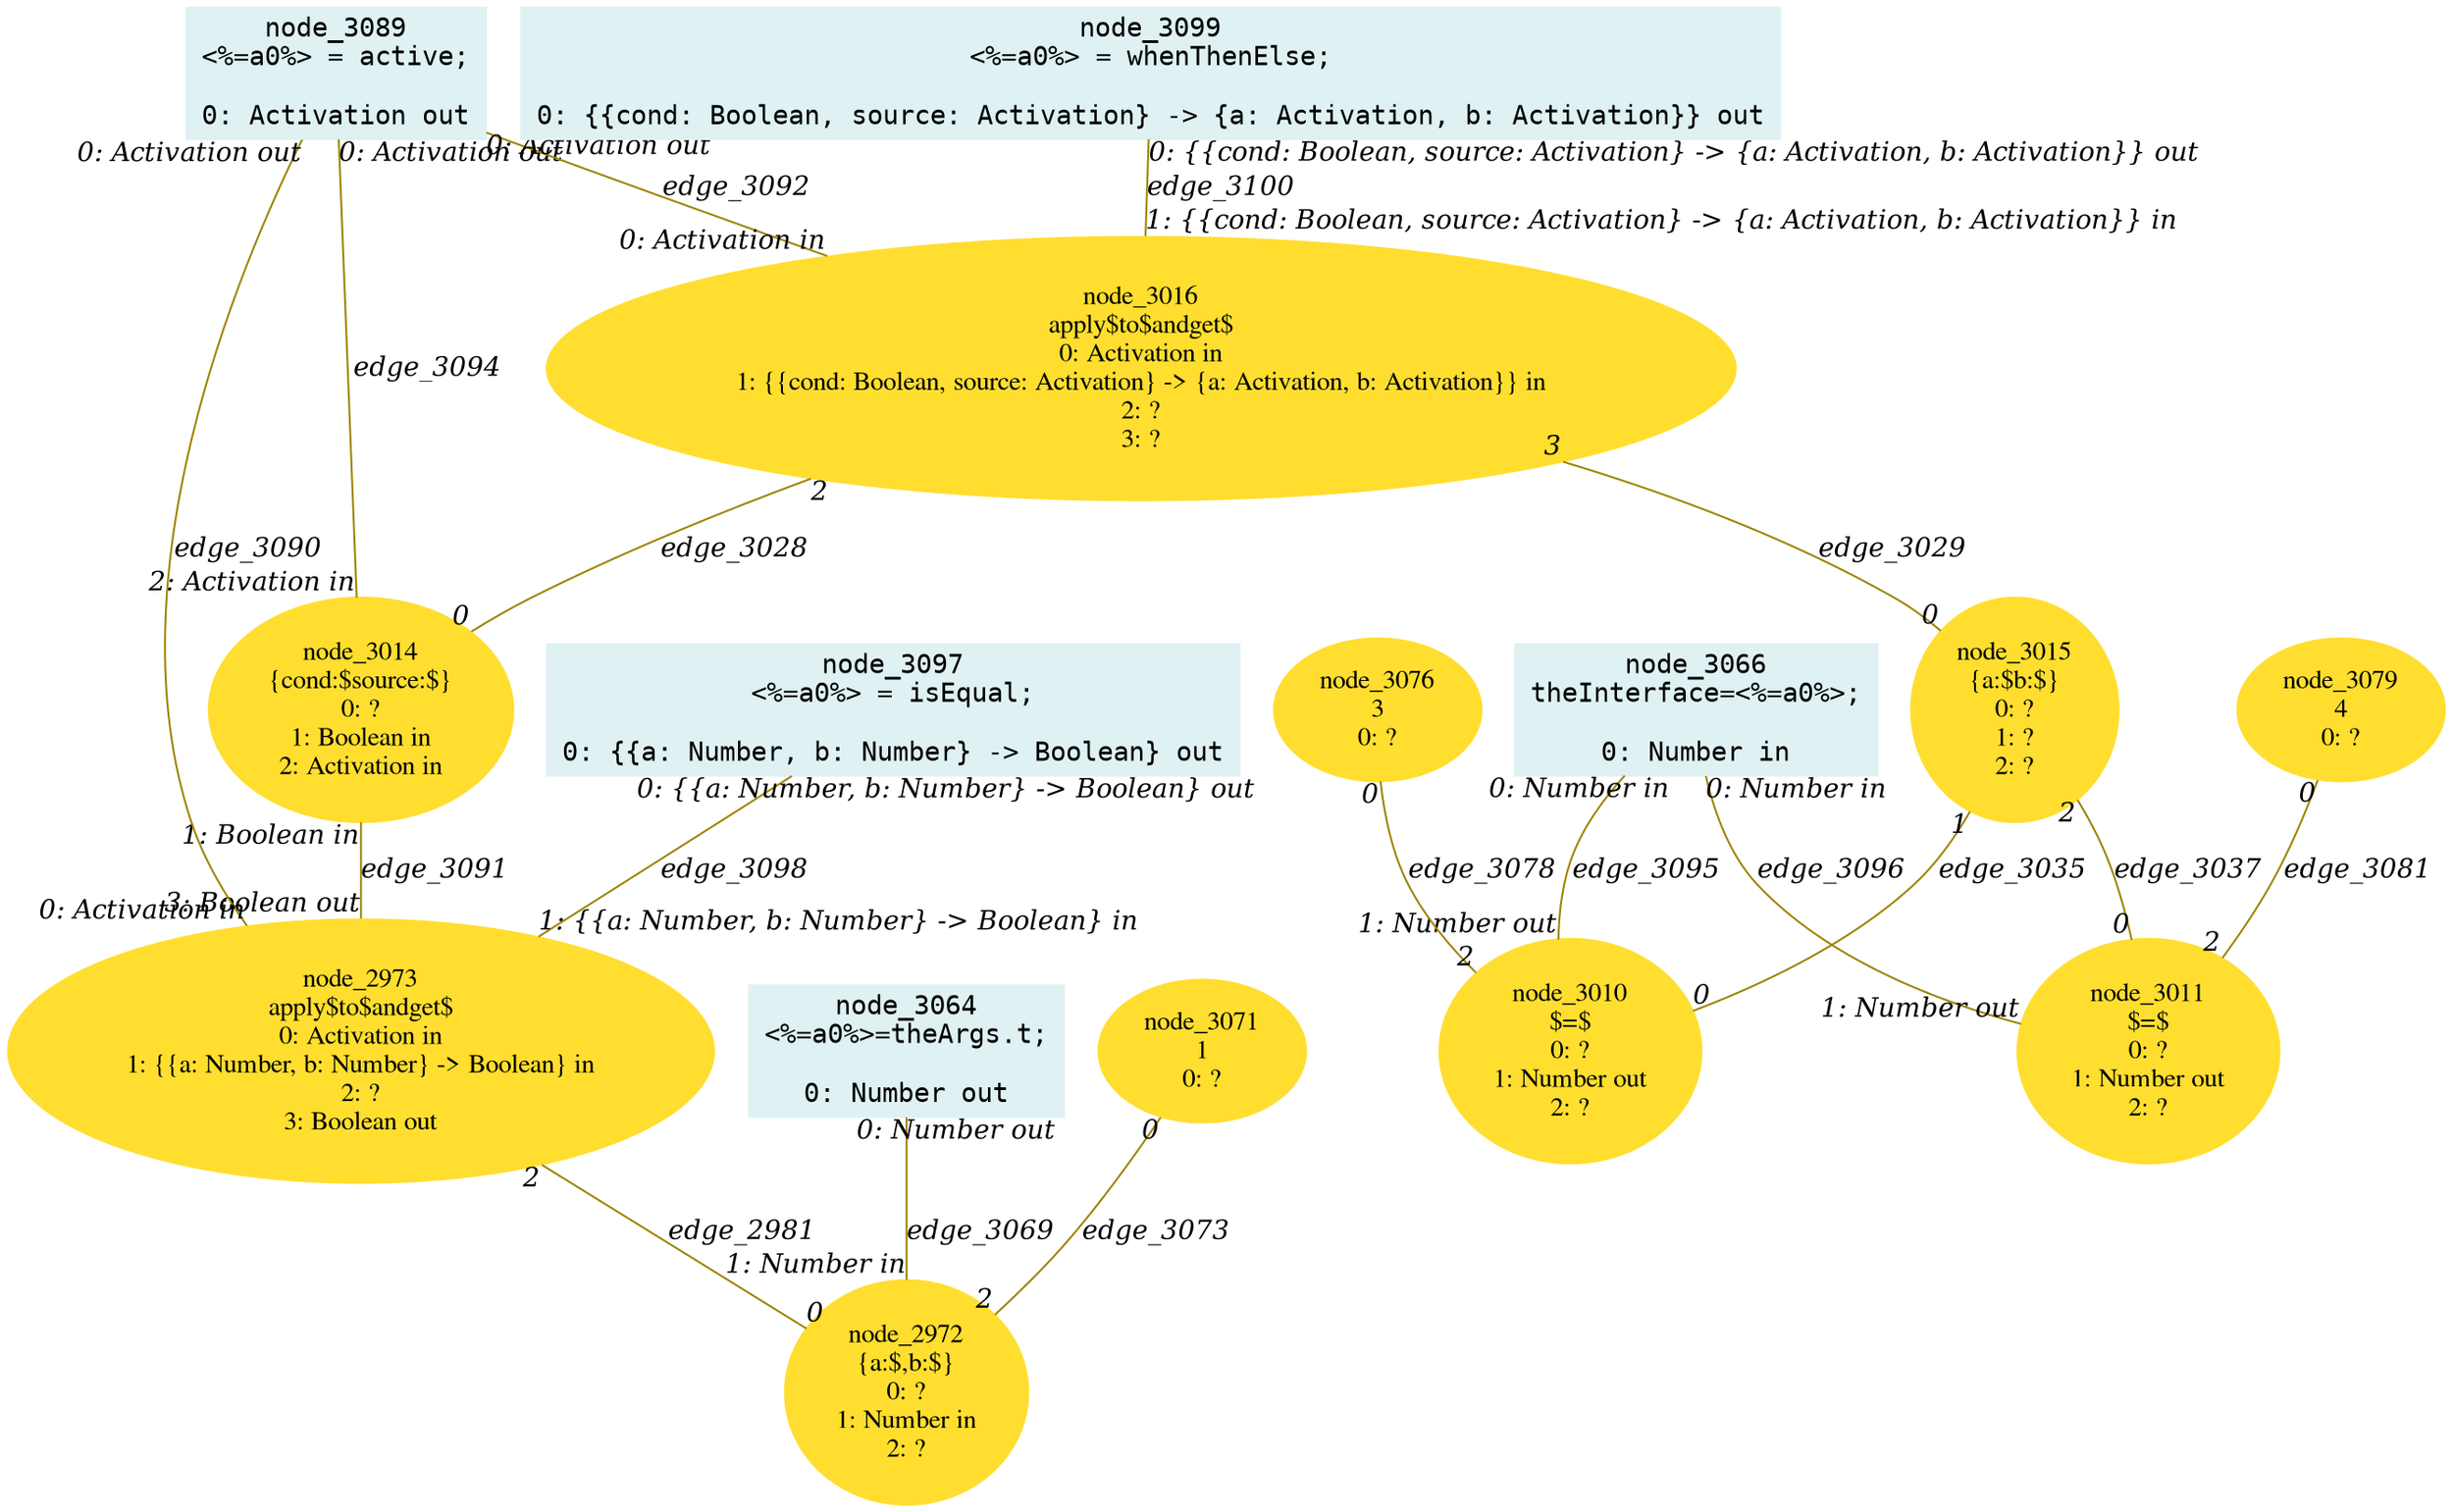 digraph g{node_2972 [shape="ellipse", style="filled", color="#ffde2f", fontname="Times", label="node_2972
{a:$,b:$}
0: ?
1: Number in
2: ?" ]
node_2973 [shape="ellipse", style="filled", color="#ffde2f", fontname="Times", label="node_2973
apply$to$andget$
0: Activation in
1: {{a: Number, b: Number} -> Boolean} in
2: ?
3: Boolean out" ]
node_3010 [shape="ellipse", style="filled", color="#ffde2f", fontname="Times", label="node_3010
$=$
0: ?
1: Number out
2: ?" ]
node_3011 [shape="ellipse", style="filled", color="#ffde2f", fontname="Times", label="node_3011
$=$
0: ?
1: Number out
2: ?" ]
node_3014 [shape="ellipse", style="filled", color="#ffde2f", fontname="Times", label="node_3014
{cond:$source:$}
0: ?
1: Boolean in
2: Activation in" ]
node_3015 [shape="ellipse", style="filled", color="#ffde2f", fontname="Times", label="node_3015
{a:$b:$}
0: ?
1: ?
2: ?" ]
node_3016 [shape="ellipse", style="filled", color="#ffde2f", fontname="Times", label="node_3016
apply$to$andget$
0: Activation in
1: {{cond: Boolean, source: Activation} -> {a: Activation, b: Activation}} in
2: ?
3: ?" ]
node_3064 [shape="box", style="filled", color="#dff1f2", fontname="Courier", label="node_3064
<%=a0%>=theArgs.t;

0: Number out" ]
node_3066 [shape="box", style="filled", color="#dff1f2", fontname="Courier", label="node_3066
theInterface=<%=a0%>;

0: Number in" ]
node_3071 [shape="ellipse", style="filled", color="#ffde2f", fontname="Times", label="node_3071
1
0: ?" ]
node_3076 [shape="ellipse", style="filled", color="#ffde2f", fontname="Times", label="node_3076
3
0: ?" ]
node_3079 [shape="ellipse", style="filled", color="#ffde2f", fontname="Times", label="node_3079
4
0: ?" ]
node_3089 [shape="box", style="filled", color="#dff1f2", fontname="Courier", label="node_3089
<%=a0%> = active;

0: Activation out" ]
node_3097 [shape="box", style="filled", color="#dff1f2", fontname="Courier", label="node_3097
<%=a0%> = isEqual;

0: {{a: Number, b: Number} -> Boolean} out" ]
node_3099 [shape="box", style="filled", color="#dff1f2", fontname="Courier", label="node_3099
<%=a0%> = whenThenElse;

0: {{cond: Boolean, source: Activation} -> {a: Activation, b: Activation}} out" ]
node_2973 -> node_2972 [dir=none, arrowHead=none, fontname="Times-Italic", arrowsize=1, color="#9d8400", label="edge_2981",  headlabel="0", taillabel="2" ]
node_3016 -> node_3014 [dir=none, arrowHead=none, fontname="Times-Italic", arrowsize=1, color="#9d8400", label="edge_3028",  headlabel="0", taillabel="2" ]
node_3016 -> node_3015 [dir=none, arrowHead=none, fontname="Times-Italic", arrowsize=1, color="#9d8400", label="edge_3029",  headlabel="0", taillabel="3" ]
node_3015 -> node_3010 [dir=none, arrowHead=none, fontname="Times-Italic", arrowsize=1, color="#9d8400", label="edge_3035",  headlabel="0", taillabel="1" ]
node_3015 -> node_3011 [dir=none, arrowHead=none, fontname="Times-Italic", arrowsize=1, color="#9d8400", label="edge_3037",  headlabel="0", taillabel="2" ]
node_3064 -> node_2972 [dir=none, arrowHead=none, fontname="Times-Italic", arrowsize=1, color="#9d8400", label="edge_3069",  headlabel="1: Number in", taillabel="0: Number out" ]
node_3071 -> node_2972 [dir=none, arrowHead=none, fontname="Times-Italic", arrowsize=1, color="#9d8400", label="edge_3073",  headlabel="2", taillabel="0" ]
node_3076 -> node_3010 [dir=none, arrowHead=none, fontname="Times-Italic", arrowsize=1, color="#9d8400", label="edge_3078",  headlabel="2", taillabel="0" ]
node_3079 -> node_3011 [dir=none, arrowHead=none, fontname="Times-Italic", arrowsize=1, color="#9d8400", label="edge_3081",  headlabel="2", taillabel="0" ]
node_3089 -> node_2973 [dir=none, arrowHead=none, fontname="Times-Italic", arrowsize=1, color="#9d8400", label="edge_3090",  headlabel="0: Activation in", taillabel="0: Activation out" ]
node_3014 -> node_2973 [dir=none, arrowHead=none, fontname="Times-Italic", arrowsize=1, color="#9d8400", label="edge_3091",  headlabel="3: Boolean out", taillabel="1: Boolean in" ]
node_3089 -> node_3016 [dir=none, arrowHead=none, fontname="Times-Italic", arrowsize=1, color="#9d8400", label="edge_3092",  headlabel="0: Activation in", taillabel="0: Activation out" ]
node_3089 -> node_3014 [dir=none, arrowHead=none, fontname="Times-Italic", arrowsize=1, color="#9d8400", label="edge_3094",  headlabel="2: Activation in", taillabel="0: Activation out" ]
node_3066 -> node_3010 [dir=none, arrowHead=none, fontname="Times-Italic", arrowsize=1, color="#9d8400", label="edge_3095",  headlabel="1: Number out", taillabel="0: Number in" ]
node_3066 -> node_3011 [dir=none, arrowHead=none, fontname="Times-Italic", arrowsize=1, color="#9d8400", label="edge_3096",  headlabel="1: Number out", taillabel="0: Number in" ]
node_3097 -> node_2973 [dir=none, arrowHead=none, fontname="Times-Italic", arrowsize=1, color="#9d8400", label="edge_3098",  headlabel="1: {{a: Number, b: Number} -> Boolean} in", taillabel="0: {{a: Number, b: Number} -> Boolean} out" ]
node_3099 -> node_3016 [dir=none, arrowHead=none, fontname="Times-Italic", arrowsize=1, color="#9d8400", label="edge_3100",  headlabel="1: {{cond: Boolean, source: Activation} -> {a: Activation, b: Activation}} in", taillabel="0: {{cond: Boolean, source: Activation} -> {a: Activation, b: Activation}} out" ]
}